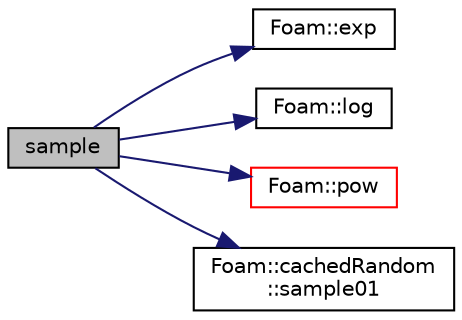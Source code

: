 digraph "sample"
{
  bgcolor="transparent";
  edge [fontname="Helvetica",fontsize="10",labelfontname="Helvetica",labelfontsize="10"];
  node [fontname="Helvetica",fontsize="10",shape=record];
  rankdir="LR";
  Node25 [label="sample",height=0.2,width=0.4,color="black", fillcolor="grey75", style="filled", fontcolor="black"];
  Node25 -> Node26 [color="midnightblue",fontsize="10",style="solid",fontname="Helvetica"];
  Node26 [label="Foam::exp",height=0.2,width=0.4,color="black",URL="$a21851.html#a12bca6c677fcf0977532179c3cb9bb89"];
  Node25 -> Node27 [color="midnightblue",fontsize="10",style="solid",fontname="Helvetica"];
  Node27 [label="Foam::log",height=0.2,width=0.4,color="black",URL="$a21851.html#a6e89590da9859ad497977e08f110d4b5"];
  Node25 -> Node28 [color="midnightblue",fontsize="10",style="solid",fontname="Helvetica"];
  Node28 [label="Foam::pow",height=0.2,width=0.4,color="red",URL="$a21851.html#a7500c8e9d27a442adc75e287de074c7c"];
  Node25 -> Node32 [color="midnightblue",fontsize="10",style="solid",fontname="Helvetica"];
  Node32 [label="Foam::cachedRandom\l::sample01",height=0.2,width=0.4,color="black",URL="$a29341.html#a69e8ec3910ef84b36df7af5b8e692c0a",tooltip="Return a sample whose components lie in the range 0-1. "];
}
